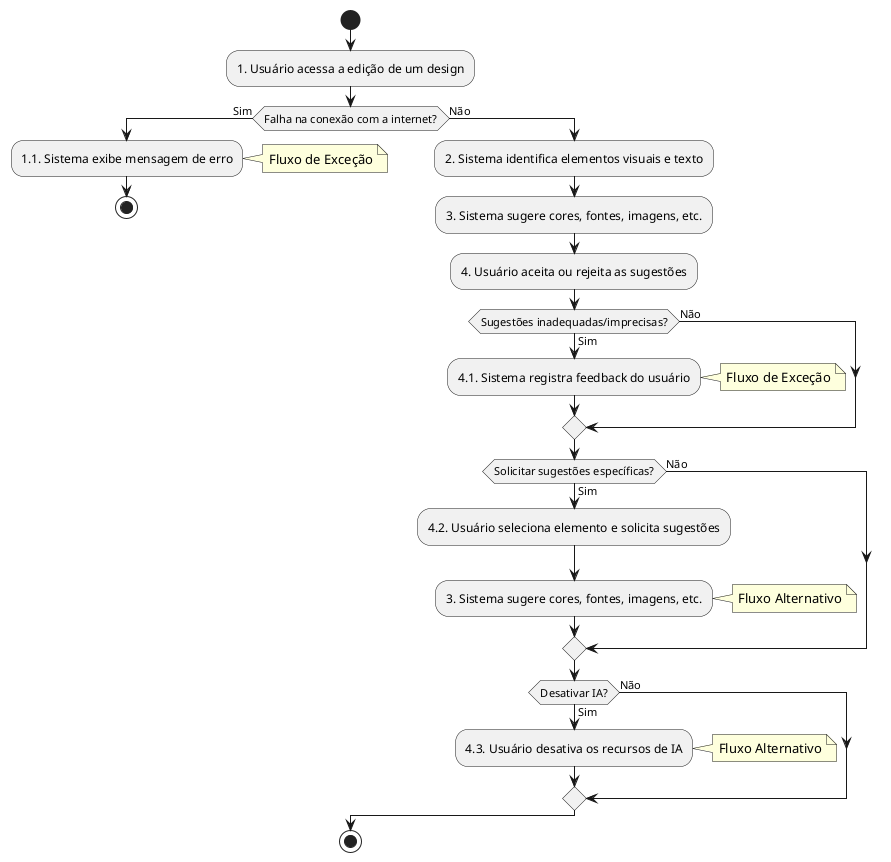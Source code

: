 @startuml
start
:1. Usuário acessa a edição de um design;

if (Falha na conexão com a internet?) then (Sim)
  :1.1. Sistema exibe mensagem de erro;
  note right: Fluxo de Exceção
  stop
else (Não)
  :2. Sistema identifica elementos visuais e texto;
  :3. Sistema sugere cores, fontes, imagens, etc.;
  :4. Usuário aceita ou rejeita as sugestões;

  if (Sugestões inadequadas/imprecisas?) then (Sim)
    :4.1. Sistema registra feedback do usuário;
    note right: Fluxo de Exceção
  else (Não)
  endif

  if (Solicitar sugestões específicas?) then (Sim)
    :4.2. Usuário seleciona elemento e solicita sugestões;
    :3. Sistema sugere cores, fontes, imagens, etc.;
    note right: Fluxo Alternativo
  else (Não)
  endif

  if (Desativar IA?) then (Sim)
    :4.3. Usuário desativa os recursos de IA;
    note right: Fluxo Alternativo
  else (Não)
  endif
endif
stop
@enduml